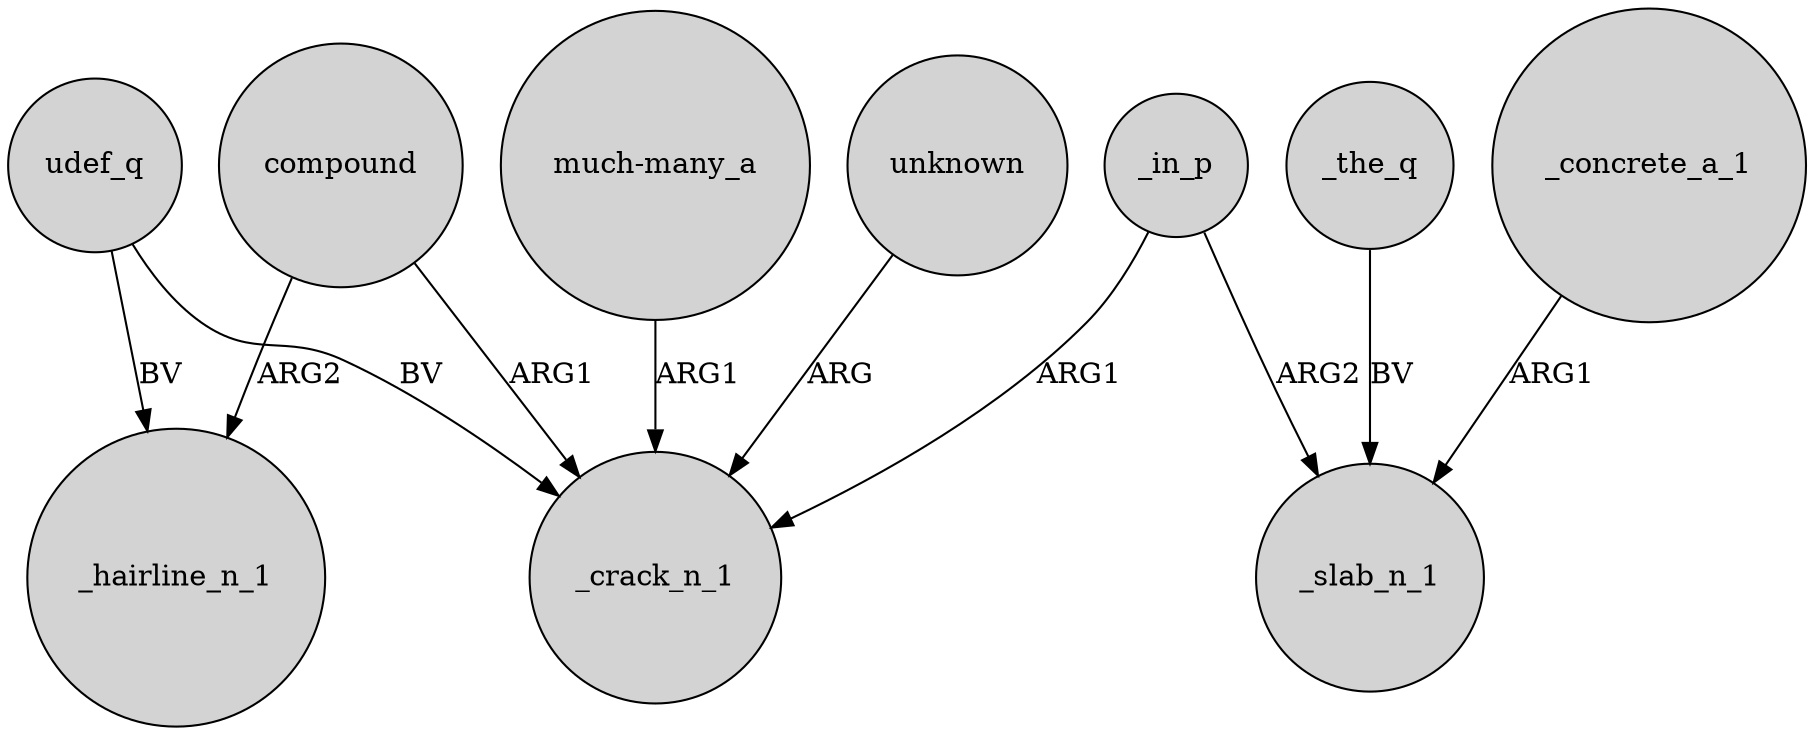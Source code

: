 digraph {
	node [shape=circle style=filled]
	_in_p -> _crack_n_1 [label=ARG1]
	udef_q -> _crack_n_1 [label=BV]
	udef_q -> _hairline_n_1 [label=BV]
	compound -> _crack_n_1 [label=ARG1]
	_the_q -> _slab_n_1 [label=BV]
	unknown -> _crack_n_1 [label=ARG]
	_concrete_a_1 -> _slab_n_1 [label=ARG1]
	"much-many_a" -> _crack_n_1 [label=ARG1]
	compound -> _hairline_n_1 [label=ARG2]
	_in_p -> _slab_n_1 [label=ARG2]
}
